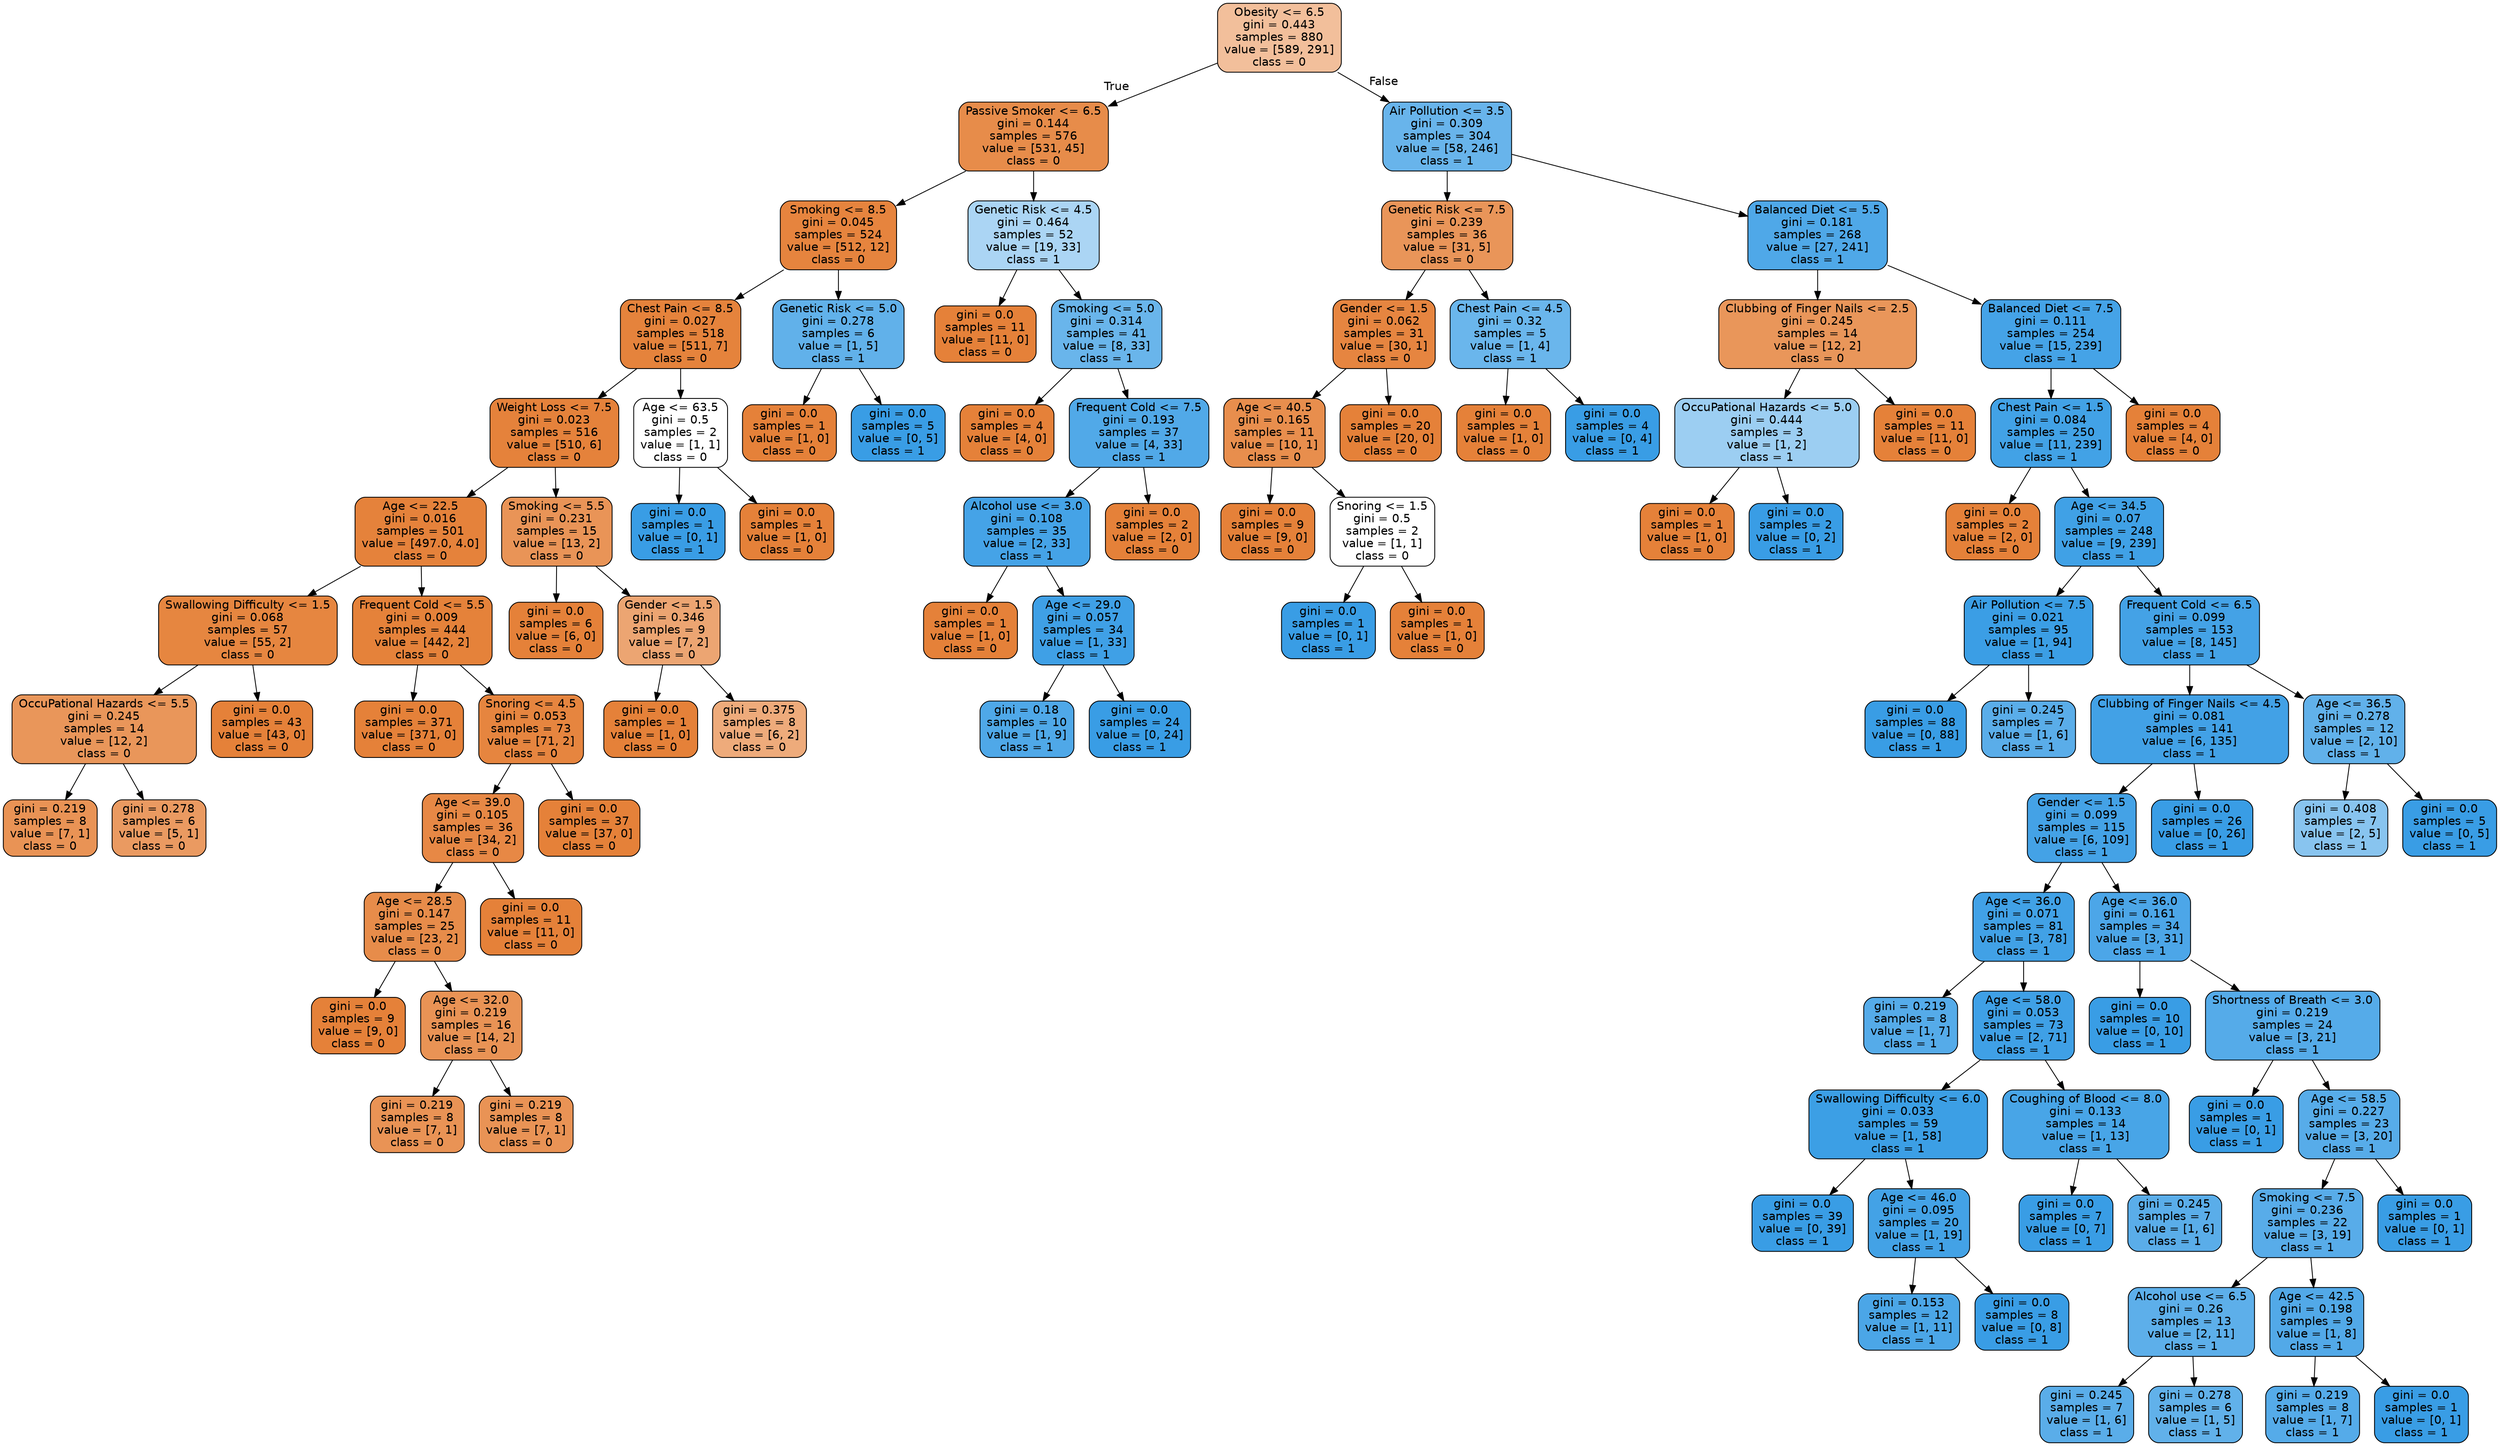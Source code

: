 digraph Tree {
node [shape=box, style="filled, rounded", color="black", fontname="helvetica"] ;
edge [fontname="helvetica"] ;
0 [label="Obesity <= 6.5\ngini = 0.443\nsamples = 880\nvalue = [589, 291]\nclass = 0", fillcolor="#f2bf9b"] ;
1 [label="Passive Smoker <= 6.5\ngini = 0.144\nsamples = 576\nvalue = [531, 45]\nclass = 0", fillcolor="#e78c4a"] ;
0 -> 1 [labeldistance=2.5, labelangle=45, headlabel="True"] ;
2 [label="Smoking <= 8.5\ngini = 0.045\nsamples = 524\nvalue = [512, 12]\nclass = 0", fillcolor="#e6843e"] ;
1 -> 2 ;
3 [label="Chest Pain <= 8.5\ngini = 0.027\nsamples = 518\nvalue = [511, 7]\nclass = 0", fillcolor="#e5833c"] ;
2 -> 3 ;
4 [label="Weight Loss <= 7.5\ngini = 0.023\nsamples = 516\nvalue = [510, 6]\nclass = 0", fillcolor="#e5823b"] ;
3 -> 4 ;
5 [label="Age <= 22.5\ngini = 0.016\nsamples = 501\nvalue = [497.0, 4.0]\nclass = 0", fillcolor="#e5823b"] ;
4 -> 5 ;
6 [label="Swallowing Difficulty <= 1.5\ngini = 0.068\nsamples = 57\nvalue = [55, 2]\nclass = 0", fillcolor="#e68640"] ;
5 -> 6 ;
7 [label="OccuPational Hazards <= 5.5\ngini = 0.245\nsamples = 14\nvalue = [12, 2]\nclass = 0", fillcolor="#e9965a"] ;
6 -> 7 ;
8 [label="gini = 0.219\nsamples = 8\nvalue = [7, 1]\nclass = 0", fillcolor="#e99355"] ;
7 -> 8 ;
9 [label="gini = 0.278\nsamples = 6\nvalue = [5, 1]\nclass = 0", fillcolor="#ea9a61"] ;
7 -> 9 ;
10 [label="gini = 0.0\nsamples = 43\nvalue = [43, 0]\nclass = 0", fillcolor="#e58139"] ;
6 -> 10 ;
11 [label="Frequent Cold <= 5.5\ngini = 0.009\nsamples = 444\nvalue = [442, 2]\nclass = 0", fillcolor="#e5823a"] ;
5 -> 11 ;
12 [label="gini = 0.0\nsamples = 371\nvalue = [371, 0]\nclass = 0", fillcolor="#e58139"] ;
11 -> 12 ;
13 [label="Snoring <= 4.5\ngini = 0.053\nsamples = 73\nvalue = [71, 2]\nclass = 0", fillcolor="#e6853f"] ;
11 -> 13 ;
14 [label="Age <= 39.0\ngini = 0.105\nsamples = 36\nvalue = [34, 2]\nclass = 0", fillcolor="#e78845"] ;
13 -> 14 ;
15 [label="Age <= 28.5\ngini = 0.147\nsamples = 25\nvalue = [23, 2]\nclass = 0", fillcolor="#e78c4a"] ;
14 -> 15 ;
16 [label="gini = 0.0\nsamples = 9\nvalue = [9, 0]\nclass = 0", fillcolor="#e58139"] ;
15 -> 16 ;
17 [label="Age <= 32.0\ngini = 0.219\nsamples = 16\nvalue = [14, 2]\nclass = 0", fillcolor="#e99355"] ;
15 -> 17 ;
18 [label="gini = 0.219\nsamples = 8\nvalue = [7, 1]\nclass = 0", fillcolor="#e99355"] ;
17 -> 18 ;
19 [label="gini = 0.219\nsamples = 8\nvalue = [7, 1]\nclass = 0", fillcolor="#e99355"] ;
17 -> 19 ;
20 [label="gini = 0.0\nsamples = 11\nvalue = [11, 0]\nclass = 0", fillcolor="#e58139"] ;
14 -> 20 ;
21 [label="gini = 0.0\nsamples = 37\nvalue = [37, 0]\nclass = 0", fillcolor="#e58139"] ;
13 -> 21 ;
22 [label="Smoking <= 5.5\ngini = 0.231\nsamples = 15\nvalue = [13, 2]\nclass = 0", fillcolor="#e99457"] ;
4 -> 22 ;
23 [label="gini = 0.0\nsamples = 6\nvalue = [6, 0]\nclass = 0", fillcolor="#e58139"] ;
22 -> 23 ;
24 [label="Gender <= 1.5\ngini = 0.346\nsamples = 9\nvalue = [7, 2]\nclass = 0", fillcolor="#eca572"] ;
22 -> 24 ;
25 [label="gini = 0.0\nsamples = 1\nvalue = [1, 0]\nclass = 0", fillcolor="#e58139"] ;
24 -> 25 ;
26 [label="gini = 0.375\nsamples = 8\nvalue = [6, 2]\nclass = 0", fillcolor="#eeab7b"] ;
24 -> 26 ;
27 [label="Age <= 63.5\ngini = 0.5\nsamples = 2\nvalue = [1, 1]\nclass = 0", fillcolor="#ffffff"] ;
3 -> 27 ;
28 [label="gini = 0.0\nsamples = 1\nvalue = [0, 1]\nclass = 1", fillcolor="#399de5"] ;
27 -> 28 ;
29 [label="gini = 0.0\nsamples = 1\nvalue = [1, 0]\nclass = 0", fillcolor="#e58139"] ;
27 -> 29 ;
30 [label="Genetic Risk <= 5.0\ngini = 0.278\nsamples = 6\nvalue = [1, 5]\nclass = 1", fillcolor="#61b1ea"] ;
2 -> 30 ;
31 [label="gini = 0.0\nsamples = 1\nvalue = [1, 0]\nclass = 0", fillcolor="#e58139"] ;
30 -> 31 ;
32 [label="gini = 0.0\nsamples = 5\nvalue = [0, 5]\nclass = 1", fillcolor="#399de5"] ;
30 -> 32 ;
33 [label="Genetic Risk <= 4.5\ngini = 0.464\nsamples = 52\nvalue = [19, 33]\nclass = 1", fillcolor="#abd5f4"] ;
1 -> 33 ;
34 [label="gini = 0.0\nsamples = 11\nvalue = [11, 0]\nclass = 0", fillcolor="#e58139"] ;
33 -> 34 ;
35 [label="Smoking <= 5.0\ngini = 0.314\nsamples = 41\nvalue = [8, 33]\nclass = 1", fillcolor="#69b5eb"] ;
33 -> 35 ;
36 [label="gini = 0.0\nsamples = 4\nvalue = [4, 0]\nclass = 0", fillcolor="#e58139"] ;
35 -> 36 ;
37 [label="Frequent Cold <= 7.5\ngini = 0.193\nsamples = 37\nvalue = [4, 33]\nclass = 1", fillcolor="#51a9e8"] ;
35 -> 37 ;
38 [label="Alcohol use <= 3.0\ngini = 0.108\nsamples = 35\nvalue = [2, 33]\nclass = 1", fillcolor="#45a3e7"] ;
37 -> 38 ;
39 [label="gini = 0.0\nsamples = 1\nvalue = [1, 0]\nclass = 0", fillcolor="#e58139"] ;
38 -> 39 ;
40 [label="Age <= 29.0\ngini = 0.057\nsamples = 34\nvalue = [1, 33]\nclass = 1", fillcolor="#3fa0e6"] ;
38 -> 40 ;
41 [label="gini = 0.18\nsamples = 10\nvalue = [1, 9]\nclass = 1", fillcolor="#4fa8e8"] ;
40 -> 41 ;
42 [label="gini = 0.0\nsamples = 24\nvalue = [0, 24]\nclass = 1", fillcolor="#399de5"] ;
40 -> 42 ;
43 [label="gini = 0.0\nsamples = 2\nvalue = [2, 0]\nclass = 0", fillcolor="#e58139"] ;
37 -> 43 ;
44 [label="Air Pollution <= 3.5\ngini = 0.309\nsamples = 304\nvalue = [58, 246]\nclass = 1", fillcolor="#68b4eb"] ;
0 -> 44 [labeldistance=2.5, labelangle=-45, headlabel="False"] ;
45 [label="Genetic Risk <= 7.5\ngini = 0.239\nsamples = 36\nvalue = [31, 5]\nclass = 0", fillcolor="#e99559"] ;
44 -> 45 ;
46 [label="Gender <= 1.5\ngini = 0.062\nsamples = 31\nvalue = [30, 1]\nclass = 0", fillcolor="#e68540"] ;
45 -> 46 ;
47 [label="Age <= 40.5\ngini = 0.165\nsamples = 11\nvalue = [10, 1]\nclass = 0", fillcolor="#e88e4d"] ;
46 -> 47 ;
48 [label="gini = 0.0\nsamples = 9\nvalue = [9, 0]\nclass = 0", fillcolor="#e58139"] ;
47 -> 48 ;
49 [label="Snoring <= 1.5\ngini = 0.5\nsamples = 2\nvalue = [1, 1]\nclass = 0", fillcolor="#ffffff"] ;
47 -> 49 ;
50 [label="gini = 0.0\nsamples = 1\nvalue = [0, 1]\nclass = 1", fillcolor="#399de5"] ;
49 -> 50 ;
51 [label="gini = 0.0\nsamples = 1\nvalue = [1, 0]\nclass = 0", fillcolor="#e58139"] ;
49 -> 51 ;
52 [label="gini = 0.0\nsamples = 20\nvalue = [20, 0]\nclass = 0", fillcolor="#e58139"] ;
46 -> 52 ;
53 [label="Chest Pain <= 4.5\ngini = 0.32\nsamples = 5\nvalue = [1, 4]\nclass = 1", fillcolor="#6ab6ec"] ;
45 -> 53 ;
54 [label="gini = 0.0\nsamples = 1\nvalue = [1, 0]\nclass = 0", fillcolor="#e58139"] ;
53 -> 54 ;
55 [label="gini = 0.0\nsamples = 4\nvalue = [0, 4]\nclass = 1", fillcolor="#399de5"] ;
53 -> 55 ;
56 [label="Balanced Diet <= 5.5\ngini = 0.181\nsamples = 268\nvalue = [27, 241]\nclass = 1", fillcolor="#4fa8e8"] ;
44 -> 56 ;
57 [label="Clubbing of Finger Nails <= 2.5\ngini = 0.245\nsamples = 14\nvalue = [12, 2]\nclass = 0", fillcolor="#e9965a"] ;
56 -> 57 ;
58 [label="OccuPational Hazards <= 5.0\ngini = 0.444\nsamples = 3\nvalue = [1, 2]\nclass = 1", fillcolor="#9ccef2"] ;
57 -> 58 ;
59 [label="gini = 0.0\nsamples = 1\nvalue = [1, 0]\nclass = 0", fillcolor="#e58139"] ;
58 -> 59 ;
60 [label="gini = 0.0\nsamples = 2\nvalue = [0, 2]\nclass = 1", fillcolor="#399de5"] ;
58 -> 60 ;
61 [label="gini = 0.0\nsamples = 11\nvalue = [11, 0]\nclass = 0", fillcolor="#e58139"] ;
57 -> 61 ;
62 [label="Balanced Diet <= 7.5\ngini = 0.111\nsamples = 254\nvalue = [15, 239]\nclass = 1", fillcolor="#45a3e7"] ;
56 -> 62 ;
63 [label="Chest Pain <= 1.5\ngini = 0.084\nsamples = 250\nvalue = [11, 239]\nclass = 1", fillcolor="#42a2e6"] ;
62 -> 63 ;
64 [label="gini = 0.0\nsamples = 2\nvalue = [2, 0]\nclass = 0", fillcolor="#e58139"] ;
63 -> 64 ;
65 [label="Age <= 34.5\ngini = 0.07\nsamples = 248\nvalue = [9, 239]\nclass = 1", fillcolor="#40a1e6"] ;
63 -> 65 ;
66 [label="Air Pollution <= 7.5\ngini = 0.021\nsamples = 95\nvalue = [1, 94]\nclass = 1", fillcolor="#3b9ee5"] ;
65 -> 66 ;
67 [label="gini = 0.0\nsamples = 88\nvalue = [0, 88]\nclass = 1", fillcolor="#399de5"] ;
66 -> 67 ;
68 [label="gini = 0.245\nsamples = 7\nvalue = [1, 6]\nclass = 1", fillcolor="#5aade9"] ;
66 -> 68 ;
69 [label="Frequent Cold <= 6.5\ngini = 0.099\nsamples = 153\nvalue = [8, 145]\nclass = 1", fillcolor="#44a2e6"] ;
65 -> 69 ;
70 [label="Clubbing of Finger Nails <= 4.5\ngini = 0.081\nsamples = 141\nvalue = [6, 135]\nclass = 1", fillcolor="#42a1e6"] ;
69 -> 70 ;
71 [label="Gender <= 1.5\ngini = 0.099\nsamples = 115\nvalue = [6, 109]\nclass = 1", fillcolor="#44a2e6"] ;
70 -> 71 ;
72 [label="Age <= 36.0\ngini = 0.071\nsamples = 81\nvalue = [3, 78]\nclass = 1", fillcolor="#41a1e6"] ;
71 -> 72 ;
73 [label="gini = 0.219\nsamples = 8\nvalue = [1, 7]\nclass = 1", fillcolor="#55abe9"] ;
72 -> 73 ;
74 [label="Age <= 58.0\ngini = 0.053\nsamples = 73\nvalue = [2, 71]\nclass = 1", fillcolor="#3fa0e6"] ;
72 -> 74 ;
75 [label="Swallowing Difficulty <= 6.0\ngini = 0.033\nsamples = 59\nvalue = [1, 58]\nclass = 1", fillcolor="#3c9fe5"] ;
74 -> 75 ;
76 [label="gini = 0.0\nsamples = 39\nvalue = [0, 39]\nclass = 1", fillcolor="#399de5"] ;
75 -> 76 ;
77 [label="Age <= 46.0\ngini = 0.095\nsamples = 20\nvalue = [1, 19]\nclass = 1", fillcolor="#43a2e6"] ;
75 -> 77 ;
78 [label="gini = 0.153\nsamples = 12\nvalue = [1, 11]\nclass = 1", fillcolor="#4ba6e7"] ;
77 -> 78 ;
79 [label="gini = 0.0\nsamples = 8\nvalue = [0, 8]\nclass = 1", fillcolor="#399de5"] ;
77 -> 79 ;
80 [label="Coughing of Blood <= 8.0\ngini = 0.133\nsamples = 14\nvalue = [1, 13]\nclass = 1", fillcolor="#48a5e7"] ;
74 -> 80 ;
81 [label="gini = 0.0\nsamples = 7\nvalue = [0, 7]\nclass = 1", fillcolor="#399de5"] ;
80 -> 81 ;
82 [label="gini = 0.245\nsamples = 7\nvalue = [1, 6]\nclass = 1", fillcolor="#5aade9"] ;
80 -> 82 ;
83 [label="Age <= 36.0\ngini = 0.161\nsamples = 34\nvalue = [3, 31]\nclass = 1", fillcolor="#4ca6e8"] ;
71 -> 83 ;
84 [label="gini = 0.0\nsamples = 10\nvalue = [0, 10]\nclass = 1", fillcolor="#399de5"] ;
83 -> 84 ;
85 [label="Shortness of Breath <= 3.0\ngini = 0.219\nsamples = 24\nvalue = [3, 21]\nclass = 1", fillcolor="#55abe9"] ;
83 -> 85 ;
86 [label="gini = 0.0\nsamples = 1\nvalue = [0, 1]\nclass = 1", fillcolor="#399de5"] ;
85 -> 86 ;
87 [label="Age <= 58.5\ngini = 0.227\nsamples = 23\nvalue = [3, 20]\nclass = 1", fillcolor="#57ace9"] ;
85 -> 87 ;
88 [label="Smoking <= 7.5\ngini = 0.236\nsamples = 22\nvalue = [3, 19]\nclass = 1", fillcolor="#58ace9"] ;
87 -> 88 ;
89 [label="Alcohol use <= 6.5\ngini = 0.26\nsamples = 13\nvalue = [2, 11]\nclass = 1", fillcolor="#5dafea"] ;
88 -> 89 ;
90 [label="gini = 0.245\nsamples = 7\nvalue = [1, 6]\nclass = 1", fillcolor="#5aade9"] ;
89 -> 90 ;
91 [label="gini = 0.278\nsamples = 6\nvalue = [1, 5]\nclass = 1", fillcolor="#61b1ea"] ;
89 -> 91 ;
92 [label="Age <= 42.5\ngini = 0.198\nsamples = 9\nvalue = [1, 8]\nclass = 1", fillcolor="#52a9e8"] ;
88 -> 92 ;
93 [label="gini = 0.219\nsamples = 8\nvalue = [1, 7]\nclass = 1", fillcolor="#55abe9"] ;
92 -> 93 ;
94 [label="gini = 0.0\nsamples = 1\nvalue = [0, 1]\nclass = 1", fillcolor="#399de5"] ;
92 -> 94 ;
95 [label="gini = 0.0\nsamples = 1\nvalue = [0, 1]\nclass = 1", fillcolor="#399de5"] ;
87 -> 95 ;
96 [label="gini = 0.0\nsamples = 26\nvalue = [0, 26]\nclass = 1", fillcolor="#399de5"] ;
70 -> 96 ;
97 [label="Age <= 36.5\ngini = 0.278\nsamples = 12\nvalue = [2, 10]\nclass = 1", fillcolor="#61b1ea"] ;
69 -> 97 ;
98 [label="gini = 0.408\nsamples = 7\nvalue = [2, 5]\nclass = 1", fillcolor="#88c4ef"] ;
97 -> 98 ;
99 [label="gini = 0.0\nsamples = 5\nvalue = [0, 5]\nclass = 1", fillcolor="#399de5"] ;
97 -> 99 ;
100 [label="gini = 0.0\nsamples = 4\nvalue = [4, 0]\nclass = 0", fillcolor="#e58139"] ;
62 -> 100 ;
}
